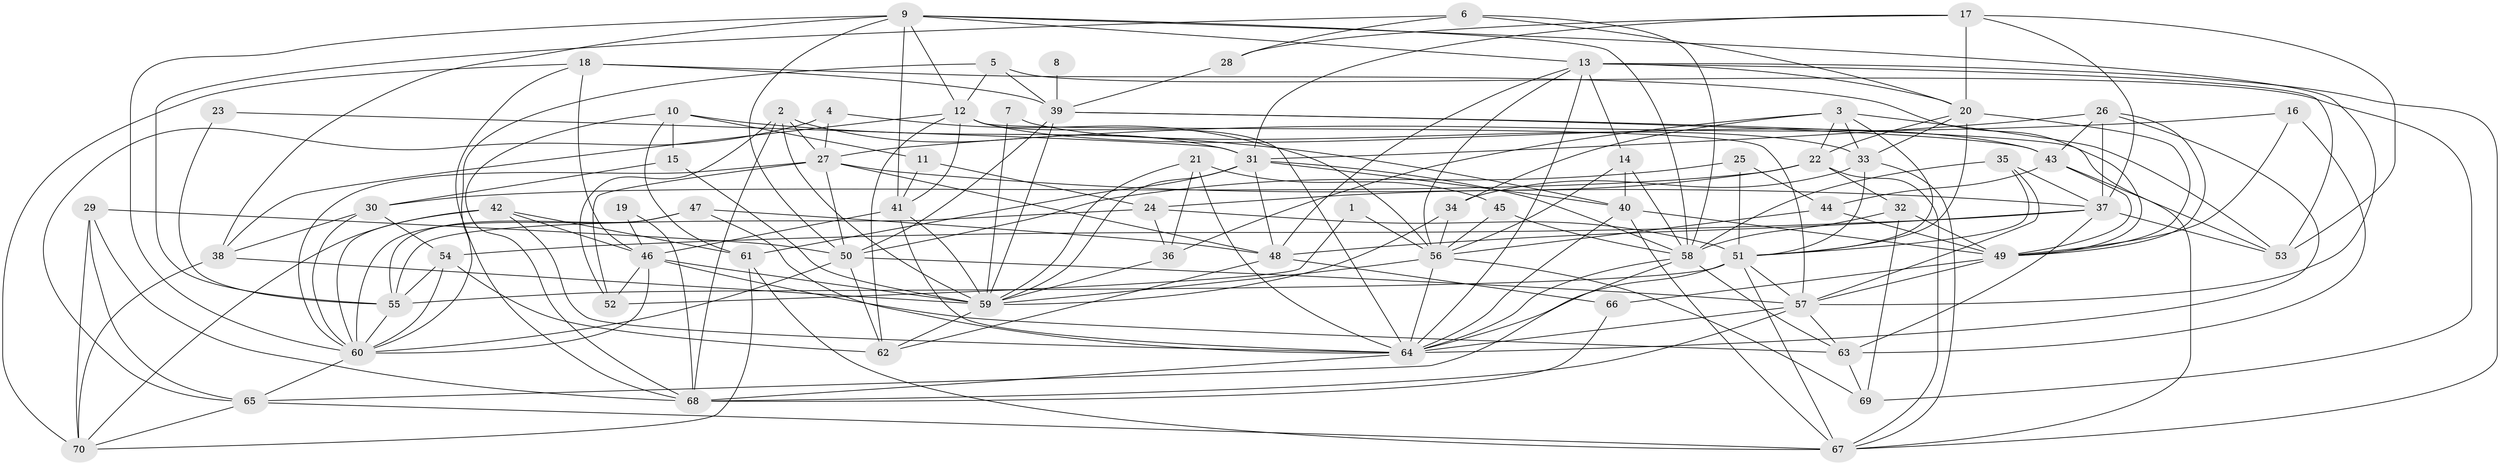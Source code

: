 // original degree distribution, {3: 0.31654676258992803, 6: 0.06474820143884892, 5: 0.18705035971223022, 2: 0.09352517985611511, 10: 0.007194244604316547, 4: 0.28776978417266186, 8: 0.014388489208633094, 7: 0.02877697841726619}
// Generated by graph-tools (version 1.1) at 2025/26/03/09/25 03:26:09]
// undirected, 70 vertices, 200 edges
graph export_dot {
graph [start="1"]
  node [color=gray90,style=filled];
  1;
  2;
  3;
  4;
  5;
  6;
  7;
  8;
  9;
  10;
  11;
  12;
  13;
  14;
  15;
  16;
  17;
  18;
  19;
  20;
  21;
  22;
  23;
  24;
  25;
  26;
  27;
  28;
  29;
  30;
  31;
  32;
  33;
  34;
  35;
  36;
  37;
  38;
  39;
  40;
  41;
  42;
  43;
  44;
  45;
  46;
  47;
  48;
  49;
  50;
  51;
  52;
  53;
  54;
  55;
  56;
  57;
  58;
  59;
  60;
  61;
  62;
  63;
  64;
  65;
  66;
  67;
  68;
  69;
  70;
  1 -- 52 [weight=1.0];
  1 -- 56 [weight=1.0];
  2 -- 27 [weight=1.0];
  2 -- 31 [weight=1.0];
  2 -- 52 [weight=1.0];
  2 -- 59 [weight=1.0];
  2 -- 68 [weight=1.0];
  3 -- 22 [weight=1.0];
  3 -- 33 [weight=1.0];
  3 -- 34 [weight=1.0];
  3 -- 36 [weight=1.0];
  3 -- 51 [weight=1.0];
  3 -- 53 [weight=1.0];
  4 -- 27 [weight=1.0];
  4 -- 56 [weight=1.0];
  4 -- 65 [weight=1.0];
  5 -- 12 [weight=1.0];
  5 -- 39 [weight=1.0];
  5 -- 60 [weight=1.0];
  5 -- 69 [weight=1.0];
  6 -- 20 [weight=1.0];
  6 -- 28 [weight=1.0];
  6 -- 55 [weight=1.0];
  6 -- 58 [weight=1.0];
  7 -- 33 [weight=1.0];
  7 -- 59 [weight=1.0];
  8 -- 39 [weight=2.0];
  9 -- 12 [weight=1.0];
  9 -- 13 [weight=1.0];
  9 -- 38 [weight=1.0];
  9 -- 41 [weight=1.0];
  9 -- 50 [weight=1.0];
  9 -- 57 [weight=1.0];
  9 -- 58 [weight=1.0];
  9 -- 60 [weight=1.0];
  10 -- 11 [weight=1.0];
  10 -- 15 [weight=1.0];
  10 -- 40 [weight=1.0];
  10 -- 61 [weight=1.0];
  10 -- 68 [weight=1.0];
  11 -- 24 [weight=1.0];
  11 -- 41 [weight=1.0];
  12 -- 38 [weight=1.0];
  12 -- 41 [weight=1.0];
  12 -- 43 [weight=1.0];
  12 -- 57 [weight=1.0];
  12 -- 62 [weight=1.0];
  12 -- 64 [weight=1.0];
  13 -- 14 [weight=1.0];
  13 -- 20 [weight=1.0];
  13 -- 48 [weight=1.0];
  13 -- 53 [weight=1.0];
  13 -- 56 [weight=1.0];
  13 -- 64 [weight=1.0];
  13 -- 67 [weight=1.0];
  14 -- 40 [weight=1.0];
  14 -- 56 [weight=1.0];
  14 -- 58 [weight=1.0];
  15 -- 30 [weight=1.0];
  15 -- 59 [weight=1.0];
  16 -- 27 [weight=1.0];
  16 -- 49 [weight=1.0];
  16 -- 63 [weight=1.0];
  17 -- 20 [weight=1.0];
  17 -- 28 [weight=1.0];
  17 -- 31 [weight=1.0];
  17 -- 37 [weight=1.0];
  17 -- 53 [weight=1.0];
  18 -- 39 [weight=1.0];
  18 -- 46 [weight=1.0];
  18 -- 49 [weight=1.0];
  18 -- 68 [weight=1.0];
  18 -- 70 [weight=1.0];
  19 -- 46 [weight=1.0];
  19 -- 68 [weight=1.0];
  20 -- 22 [weight=1.0];
  20 -- 33 [weight=1.0];
  20 -- 49 [weight=1.0];
  20 -- 51 [weight=1.0];
  21 -- 36 [weight=1.0];
  21 -- 45 [weight=1.0];
  21 -- 59 [weight=1.0];
  21 -- 64 [weight=1.0];
  22 -- 24 [weight=1.0];
  22 -- 30 [weight=1.0];
  22 -- 32 [weight=1.0];
  22 -- 67 [weight=1.0];
  23 -- 31 [weight=1.0];
  23 -- 55 [weight=1.0];
  24 -- 36 [weight=1.0];
  24 -- 51 [weight=1.0];
  24 -- 55 [weight=1.0];
  25 -- 44 [weight=1.0];
  25 -- 50 [weight=1.0];
  25 -- 51 [weight=1.0];
  26 -- 31 [weight=1.0];
  26 -- 37 [weight=1.0];
  26 -- 43 [weight=1.0];
  26 -- 49 [weight=1.0];
  26 -- 64 [weight=1.0];
  27 -- 37 [weight=1.0];
  27 -- 48 [weight=1.0];
  27 -- 50 [weight=1.0];
  27 -- 52 [weight=1.0];
  27 -- 60 [weight=1.0];
  28 -- 39 [weight=1.0];
  29 -- 50 [weight=1.0];
  29 -- 65 [weight=1.0];
  29 -- 68 [weight=1.0];
  29 -- 70 [weight=1.0];
  30 -- 38 [weight=1.0];
  30 -- 54 [weight=1.0];
  30 -- 60 [weight=1.0];
  31 -- 40 [weight=1.0];
  31 -- 48 [weight=1.0];
  31 -- 58 [weight=2.0];
  31 -- 59 [weight=1.0];
  31 -- 61 [weight=1.0];
  32 -- 49 [weight=1.0];
  32 -- 58 [weight=1.0];
  32 -- 69 [weight=1.0];
  33 -- 34 [weight=1.0];
  33 -- 51 [weight=2.0];
  33 -- 67 [weight=1.0];
  34 -- 56 [weight=1.0];
  34 -- 59 [weight=1.0];
  35 -- 37 [weight=1.0];
  35 -- 51 [weight=1.0];
  35 -- 57 [weight=1.0];
  35 -- 58 [weight=1.0];
  36 -- 59 [weight=1.0];
  37 -- 48 [weight=1.0];
  37 -- 53 [weight=1.0];
  37 -- 54 [weight=1.0];
  37 -- 63 [weight=1.0];
  38 -- 59 [weight=1.0];
  38 -- 70 [weight=1.0];
  39 -- 43 [weight=1.0];
  39 -- 50 [weight=1.0];
  39 -- 59 [weight=1.0];
  39 -- 67 [weight=1.0];
  40 -- 49 [weight=1.0];
  40 -- 64 [weight=1.0];
  40 -- 67 [weight=1.0];
  41 -- 46 [weight=1.0];
  41 -- 59 [weight=1.0];
  41 -- 64 [weight=1.0];
  42 -- 46 [weight=1.0];
  42 -- 60 [weight=1.0];
  42 -- 61 [weight=1.0];
  42 -- 64 [weight=1.0];
  42 -- 70 [weight=1.0];
  43 -- 44 [weight=1.0];
  43 -- 49 [weight=1.0];
  43 -- 53 [weight=1.0];
  44 -- 49 [weight=1.0];
  44 -- 56 [weight=1.0];
  45 -- 56 [weight=2.0];
  45 -- 58 [weight=2.0];
  46 -- 52 [weight=1.0];
  46 -- 59 [weight=1.0];
  46 -- 60 [weight=1.0];
  46 -- 63 [weight=1.0];
  47 -- 48 [weight=1.0];
  47 -- 55 [weight=1.0];
  47 -- 60 [weight=1.0];
  47 -- 64 [weight=1.0];
  48 -- 62 [weight=1.0];
  48 -- 66 [weight=1.0];
  49 -- 57 [weight=1.0];
  49 -- 66 [weight=1.0];
  50 -- 57 [weight=1.0];
  50 -- 60 [weight=1.0];
  50 -- 62 [weight=1.0];
  51 -- 55 [weight=1.0];
  51 -- 57 [weight=1.0];
  51 -- 64 [weight=1.0];
  51 -- 67 [weight=1.0];
  54 -- 55 [weight=1.0];
  54 -- 60 [weight=1.0];
  54 -- 62 [weight=1.0];
  55 -- 60 [weight=1.0];
  56 -- 59 [weight=1.0];
  56 -- 64 [weight=1.0];
  56 -- 69 [weight=1.0];
  57 -- 63 [weight=1.0];
  57 -- 64 [weight=1.0];
  57 -- 68 [weight=1.0];
  58 -- 63 [weight=1.0];
  58 -- 64 [weight=1.0];
  58 -- 65 [weight=1.0];
  59 -- 62 [weight=1.0];
  60 -- 65 [weight=1.0];
  61 -- 67 [weight=1.0];
  61 -- 70 [weight=1.0];
  63 -- 69 [weight=1.0];
  64 -- 68 [weight=2.0];
  65 -- 67 [weight=1.0];
  65 -- 70 [weight=1.0];
  66 -- 68 [weight=1.0];
}
